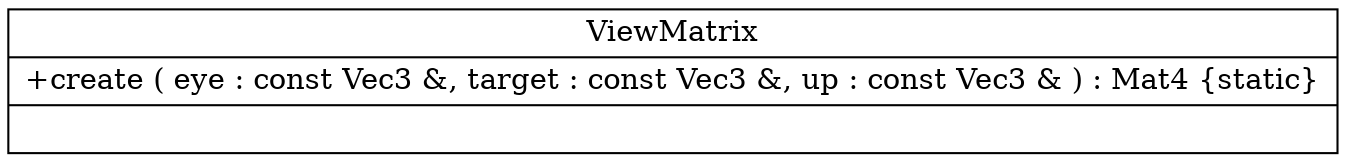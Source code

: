 digraph ViewMatrix
{
graph [ rankdir="RL" ]
"d7/d66/class_view_matrix" [ label="ViewMatrix\n|+create ( eye : const Vec3 &, target : const Vec3 &, up : const Vec3 & ) : Mat4 \{static\}\l|" shape="record" ]
}